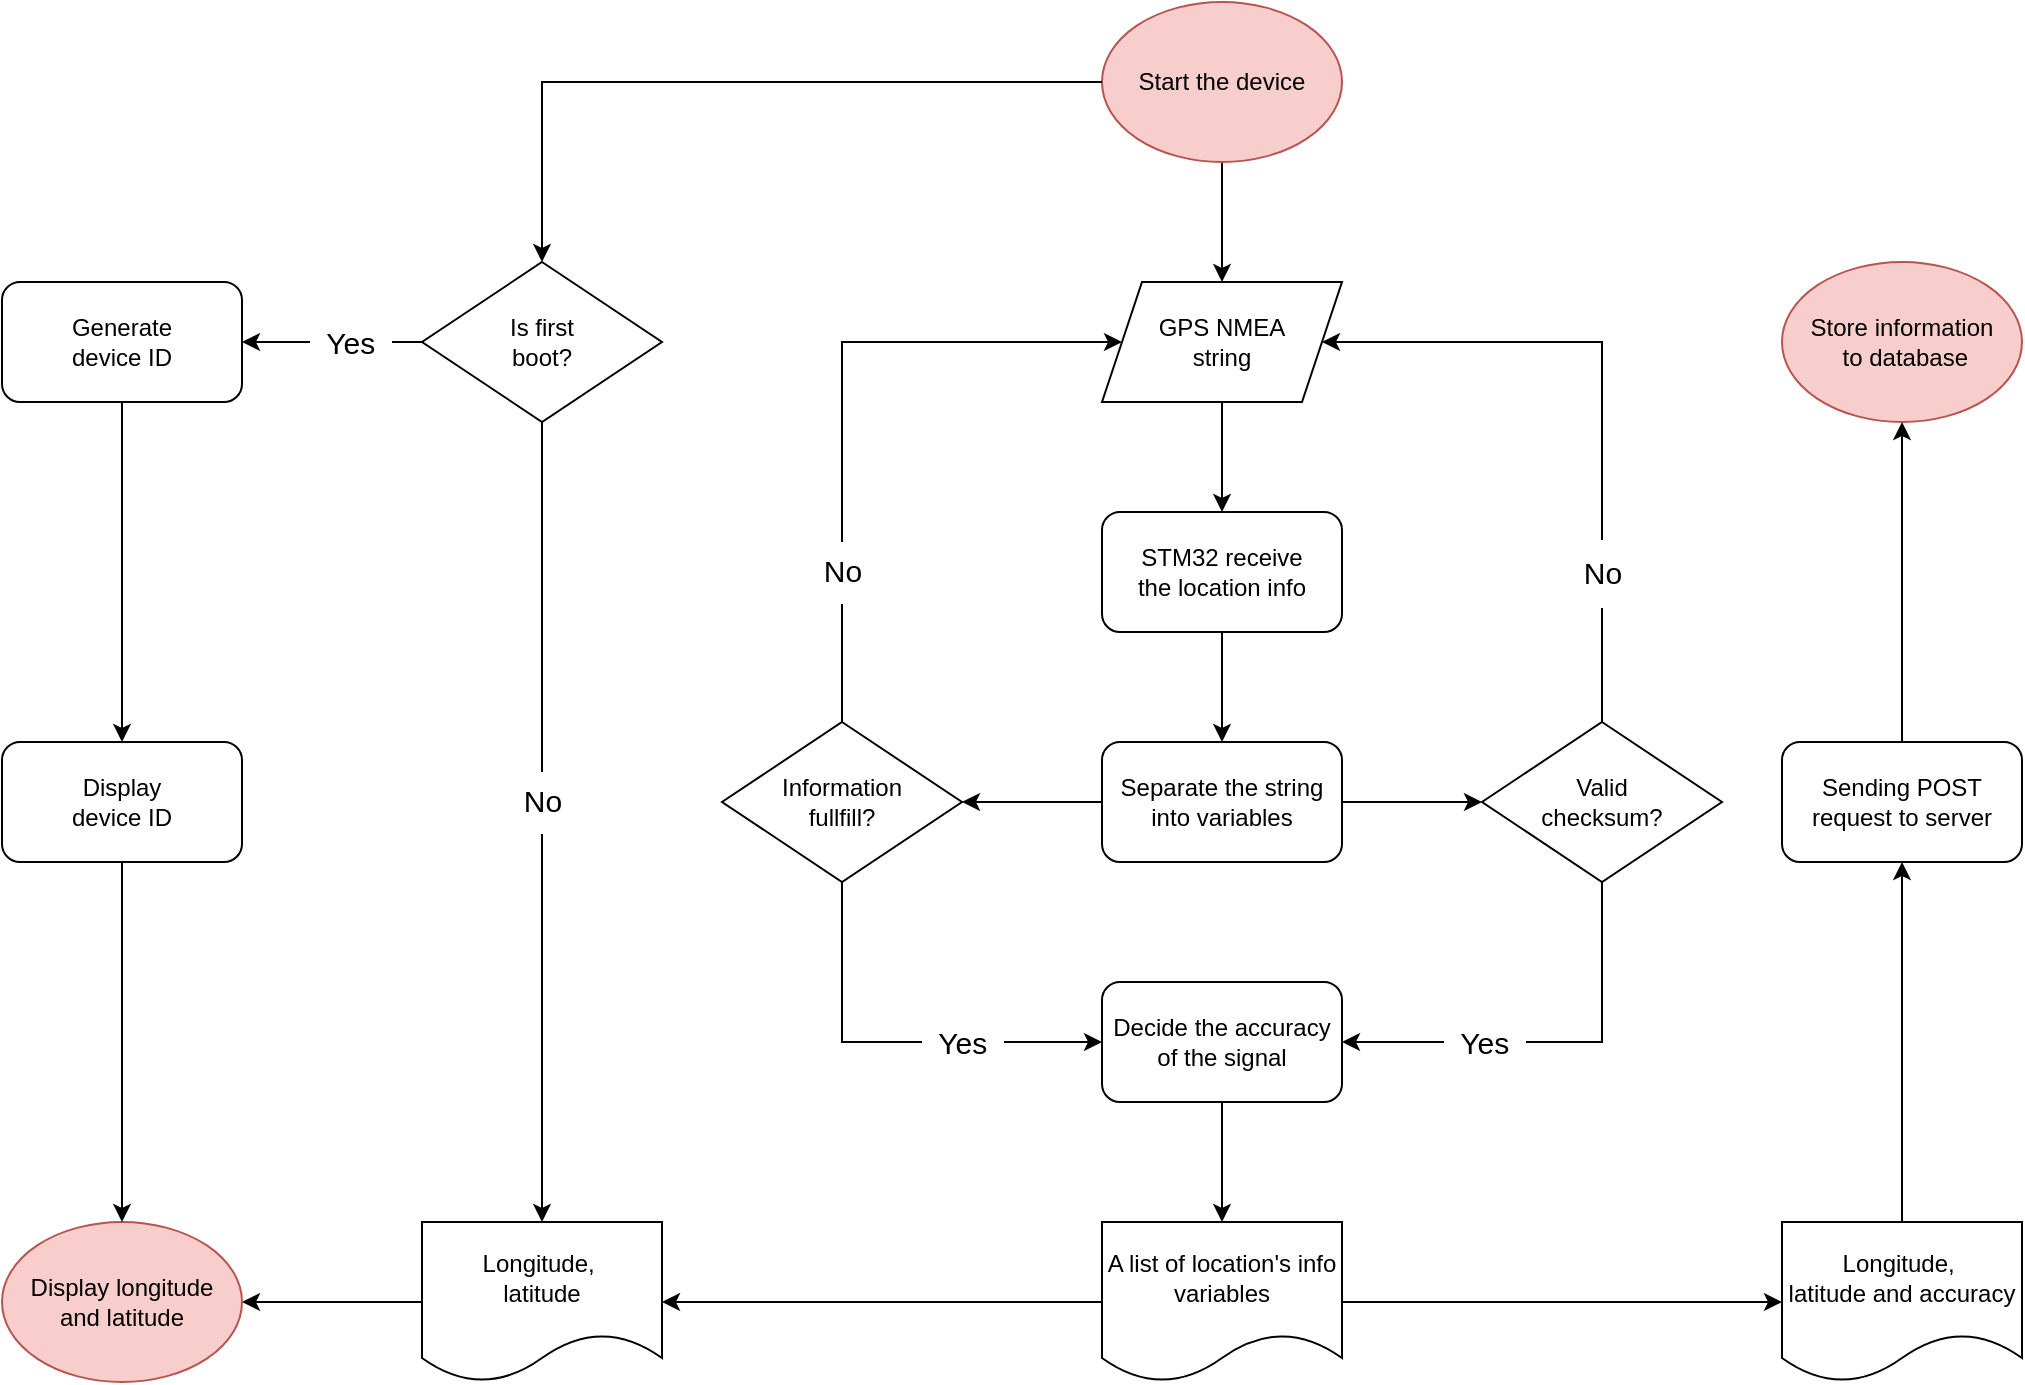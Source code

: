 <mxfile version="24.4.4" type="github">
  <diagram id="C5RBs43oDa-KdzZeNtuy" name="Page-1">
    <mxGraphModel dx="2462" dy="842" grid="1" gridSize="10" guides="1" tooltips="1" connect="1" arrows="1" fold="1" page="1" pageScale="1" pageWidth="827" pageHeight="1169" math="0" shadow="0">
      <root>
        <mxCell id="WIyWlLk6GJQsqaUBKTNV-0" />
        <mxCell id="WIyWlLk6GJQsqaUBKTNV-1" parent="WIyWlLk6GJQsqaUBKTNV-0" />
        <mxCell id="QY73PnqL0mvaGSdbM-cA-14" value="" style="edgeStyle=orthogonalEdgeStyle;rounded=0;orthogonalLoop=1;jettySize=auto;html=1;" edge="1" parent="WIyWlLk6GJQsqaUBKTNV-1" source="QY73PnqL0mvaGSdbM-cA-0" target="QY73PnqL0mvaGSdbM-cA-1">
          <mxGeometry relative="1" as="geometry" />
        </mxCell>
        <mxCell id="QY73PnqL0mvaGSdbM-cA-37" style="edgeStyle=orthogonalEdgeStyle;rounded=0;orthogonalLoop=1;jettySize=auto;html=1;entryX=1;entryY=0.5;entryDx=0;entryDy=0;" edge="1" parent="WIyWlLk6GJQsqaUBKTNV-1" source="QY73PnqL0mvaGSdbM-cA-40" target="QY73PnqL0mvaGSdbM-cA-36">
          <mxGeometry relative="1" as="geometry">
            <Array as="points">
              <mxPoint x="-120" y="500" />
              <mxPoint x="-120" y="500" />
            </Array>
          </mxGeometry>
        </mxCell>
        <mxCell id="QY73PnqL0mvaGSdbM-cA-43" value="&lt;p style=&quot;line-height: 80%;&quot;&gt;&lt;/p&gt;&lt;font style=&quot;font-size: 15px;&quot;&gt;&amp;nbsp; Yes&amp;nbsp;&amp;nbsp; &lt;br&gt;&lt;/font&gt;&lt;p&gt;&lt;/p&gt;" style="edgeLabel;html=1;align=center;verticalAlign=middle;resizable=0;points=[];" vertex="1" connectable="0" parent="QY73PnqL0mvaGSdbM-cA-37">
          <mxGeometry x="-0.25" y="2" relative="1" as="geometry">
            <mxPoint x="-2" y="-2" as="offset" />
          </mxGeometry>
        </mxCell>
        <mxCell id="QY73PnqL0mvaGSdbM-cA-0" value="Start the device" style="ellipse;whiteSpace=wrap;html=1;fillColor=#f8cecc;strokeColor=#b85450;" vertex="1" parent="WIyWlLk6GJQsqaUBKTNV-1">
          <mxGeometry x="300" y="330" width="120" height="80" as="geometry" />
        </mxCell>
        <mxCell id="QY73PnqL0mvaGSdbM-cA-7" value="" style="edgeStyle=orthogonalEdgeStyle;rounded=0;orthogonalLoop=1;jettySize=auto;html=1;" edge="1" parent="WIyWlLk6GJQsqaUBKTNV-1" source="QY73PnqL0mvaGSdbM-cA-1" target="QY73PnqL0mvaGSdbM-cA-6">
          <mxGeometry relative="1" as="geometry" />
        </mxCell>
        <mxCell id="QY73PnqL0mvaGSdbM-cA-1" value="&lt;div&gt;GPS NMEA&lt;/div&gt;&lt;div&gt;string&lt;br&gt;&lt;/div&gt;" style="shape=parallelogram;perimeter=parallelogramPerimeter;whiteSpace=wrap;html=1;fixedSize=1;" vertex="1" parent="WIyWlLk6GJQsqaUBKTNV-1">
          <mxGeometry x="300" y="470" width="120" height="60" as="geometry" />
        </mxCell>
        <mxCell id="QY73PnqL0mvaGSdbM-cA-10" style="edgeStyle=orthogonalEdgeStyle;rounded=0;orthogonalLoop=1;jettySize=auto;html=1;entryX=1;entryY=0.5;entryDx=0;entryDy=0;" edge="1" parent="WIyWlLk6GJQsqaUBKTNV-1" source="QY73PnqL0mvaGSdbM-cA-4" target="QY73PnqL0mvaGSdbM-cA-1">
          <mxGeometry relative="1" as="geometry">
            <Array as="points">
              <mxPoint x="550" y="500" />
            </Array>
          </mxGeometry>
        </mxCell>
        <mxCell id="QY73PnqL0mvaGSdbM-cA-11" value="&lt;p style=&quot;line-height: 80%;&quot;&gt;&lt;/p&gt;&lt;div style=&quot;font-size: 15px; line-height: 80%;&quot;&gt;No&lt;/div&gt;&lt;p&gt;&lt;/p&gt;" style="edgeLabel;html=1;align=center;verticalAlign=middle;resizable=0;points=[];" vertex="1" connectable="0" parent="QY73PnqL0mvaGSdbM-cA-10">
          <mxGeometry x="-0.688" y="-2" relative="1" as="geometry">
            <mxPoint x="-2" y="-24" as="offset" />
          </mxGeometry>
        </mxCell>
        <mxCell id="QY73PnqL0mvaGSdbM-cA-32" style="edgeStyle=orthogonalEdgeStyle;rounded=0;orthogonalLoop=1;jettySize=auto;html=1;entryX=1;entryY=0.5;entryDx=0;entryDy=0;" edge="1" parent="WIyWlLk6GJQsqaUBKTNV-1" source="QY73PnqL0mvaGSdbM-cA-4" target="QY73PnqL0mvaGSdbM-cA-24">
          <mxGeometry relative="1" as="geometry">
            <Array as="points">
              <mxPoint x="550" y="850" />
            </Array>
          </mxGeometry>
        </mxCell>
        <mxCell id="QY73PnqL0mvaGSdbM-cA-34" value="&lt;font style=&quot;font-size: 15px;&quot;&gt;&amp;nbsp; Yes&amp;nbsp;&amp;nbsp; &lt;br&gt;&lt;/font&gt;" style="edgeLabel;html=1;align=center;verticalAlign=middle;resizable=0;points=[];" vertex="1" connectable="0" parent="QY73PnqL0mvaGSdbM-cA-32">
          <mxGeometry x="0.424" relative="1" as="geometry">
            <mxPoint x="10" as="offset" />
          </mxGeometry>
        </mxCell>
        <mxCell id="QY73PnqL0mvaGSdbM-cA-4" value="&lt;div&gt;Valid&lt;/div&gt;&lt;div&gt;checksum?&lt;br&gt;&lt;/div&gt;" style="rhombus;whiteSpace=wrap;html=1;" vertex="1" parent="WIyWlLk6GJQsqaUBKTNV-1">
          <mxGeometry x="490" y="690" width="120" height="80" as="geometry" />
        </mxCell>
        <mxCell id="QY73PnqL0mvaGSdbM-cA-8" style="edgeStyle=orthogonalEdgeStyle;rounded=0;orthogonalLoop=1;jettySize=auto;html=1;entryX=0;entryY=0.5;entryDx=0;entryDy=0;" edge="1" parent="WIyWlLk6GJQsqaUBKTNV-1" source="QY73PnqL0mvaGSdbM-cA-5" target="QY73PnqL0mvaGSdbM-cA-1">
          <mxGeometry relative="1" as="geometry">
            <Array as="points">
              <mxPoint x="170" y="500" />
            </Array>
          </mxGeometry>
        </mxCell>
        <mxCell id="QY73PnqL0mvaGSdbM-cA-12" value="&lt;p style=&quot;line-height: 80%;&quot;&gt;&lt;font style=&quot;font-size: 15px;&quot;&gt;No&lt;/font&gt;&lt;/p&gt;" style="edgeLabel;html=1;align=center;verticalAlign=middle;resizable=0;points=[];" vertex="1" connectable="0" parent="QY73PnqL0mvaGSdbM-cA-8">
          <mxGeometry x="-0.634" relative="1" as="geometry">
            <mxPoint y="-15" as="offset" />
          </mxGeometry>
        </mxCell>
        <mxCell id="QY73PnqL0mvaGSdbM-cA-31" style="edgeStyle=orthogonalEdgeStyle;rounded=0;orthogonalLoop=1;jettySize=auto;html=1;entryX=0;entryY=0.5;entryDx=0;entryDy=0;" edge="1" parent="WIyWlLk6GJQsqaUBKTNV-1" source="QY73PnqL0mvaGSdbM-cA-5" target="QY73PnqL0mvaGSdbM-cA-24">
          <mxGeometry relative="1" as="geometry">
            <Array as="points">
              <mxPoint x="170" y="850" />
            </Array>
          </mxGeometry>
        </mxCell>
        <mxCell id="QY73PnqL0mvaGSdbM-cA-33" value="&lt;font style=&quot;font-size: 15px;&quot;&gt;&amp;nbsp; Yes&amp;nbsp;&amp;nbsp; &lt;br&gt;&lt;/font&gt;" style="edgeLabel;html=1;align=center;verticalAlign=middle;resizable=0;points=[];" vertex="1" connectable="0" parent="QY73PnqL0mvaGSdbM-cA-31">
          <mxGeometry x="0.229" y="-1" relative="1" as="geometry">
            <mxPoint x="11" y="-1" as="offset" />
          </mxGeometry>
        </mxCell>
        <mxCell id="QY73PnqL0mvaGSdbM-cA-5" value="&lt;div&gt;Information&lt;/div&gt;&lt;div&gt;fullfill?&lt;br&gt;&lt;/div&gt;" style="rhombus;whiteSpace=wrap;html=1;" vertex="1" parent="WIyWlLk6GJQsqaUBKTNV-1">
          <mxGeometry x="110" y="690" width="120" height="80" as="geometry" />
        </mxCell>
        <mxCell id="QY73PnqL0mvaGSdbM-cA-21" value="" style="edgeStyle=orthogonalEdgeStyle;rounded=0;orthogonalLoop=1;jettySize=auto;html=1;" edge="1" parent="WIyWlLk6GJQsqaUBKTNV-1" source="QY73PnqL0mvaGSdbM-cA-6" target="QY73PnqL0mvaGSdbM-cA-13">
          <mxGeometry relative="1" as="geometry" />
        </mxCell>
        <mxCell id="QY73PnqL0mvaGSdbM-cA-6" value="&lt;div&gt;STM32 receive&lt;/div&gt;&lt;div&gt;the location info&lt;br&gt;&lt;/div&gt;" style="rounded=1;whiteSpace=wrap;html=1;" vertex="1" parent="WIyWlLk6GJQsqaUBKTNV-1">
          <mxGeometry x="300" y="585" width="120" height="60" as="geometry" />
        </mxCell>
        <mxCell id="QY73PnqL0mvaGSdbM-cA-22" value="" style="edgeStyle=orthogonalEdgeStyle;rounded=0;orthogonalLoop=1;jettySize=auto;html=1;" edge="1" parent="WIyWlLk6GJQsqaUBKTNV-1" source="QY73PnqL0mvaGSdbM-cA-13" target="QY73PnqL0mvaGSdbM-cA-5">
          <mxGeometry relative="1" as="geometry" />
        </mxCell>
        <mxCell id="QY73PnqL0mvaGSdbM-cA-23" value="" style="edgeStyle=orthogonalEdgeStyle;rounded=0;orthogonalLoop=1;jettySize=auto;html=1;" edge="1" parent="WIyWlLk6GJQsqaUBKTNV-1" source="QY73PnqL0mvaGSdbM-cA-13" target="QY73PnqL0mvaGSdbM-cA-4">
          <mxGeometry relative="1" as="geometry" />
        </mxCell>
        <mxCell id="QY73PnqL0mvaGSdbM-cA-13" value="Separate the string into variables" style="rounded=1;whiteSpace=wrap;html=1;" vertex="1" parent="WIyWlLk6GJQsqaUBKTNV-1">
          <mxGeometry x="300" y="700" width="120" height="60" as="geometry" />
        </mxCell>
        <mxCell id="QY73PnqL0mvaGSdbM-cA-29" value="" style="edgeStyle=orthogonalEdgeStyle;rounded=0;orthogonalLoop=1;jettySize=auto;html=1;" edge="1" parent="WIyWlLk6GJQsqaUBKTNV-1" source="QY73PnqL0mvaGSdbM-cA-24" target="QY73PnqL0mvaGSdbM-cA-28">
          <mxGeometry relative="1" as="geometry" />
        </mxCell>
        <mxCell id="QY73PnqL0mvaGSdbM-cA-24" value="Decide the accuracy of the signal" style="rounded=1;whiteSpace=wrap;html=1;" vertex="1" parent="WIyWlLk6GJQsqaUBKTNV-1">
          <mxGeometry x="300" y="820" width="120" height="60" as="geometry" />
        </mxCell>
        <mxCell id="QY73PnqL0mvaGSdbM-cA-39" style="edgeStyle=orthogonalEdgeStyle;rounded=0;orthogonalLoop=1;jettySize=auto;html=1;entryX=1;entryY=0.5;entryDx=0;entryDy=0;" edge="1" parent="WIyWlLk6GJQsqaUBKTNV-1" source="QY73PnqL0mvaGSdbM-cA-28" target="QY73PnqL0mvaGSdbM-cA-35">
          <mxGeometry relative="1" as="geometry" />
        </mxCell>
        <mxCell id="QY73PnqL0mvaGSdbM-cA-52" style="edgeStyle=orthogonalEdgeStyle;rounded=0;orthogonalLoop=1;jettySize=auto;html=1;entryX=0;entryY=0.5;entryDx=0;entryDy=0;" edge="1" parent="WIyWlLk6GJQsqaUBKTNV-1" source="QY73PnqL0mvaGSdbM-cA-28" target="QY73PnqL0mvaGSdbM-cA-51">
          <mxGeometry relative="1" as="geometry" />
        </mxCell>
        <mxCell id="QY73PnqL0mvaGSdbM-cA-28" value="A list of location&#39;s info variables" style="shape=document;whiteSpace=wrap;html=1;boundedLbl=1;" vertex="1" parent="WIyWlLk6GJQsqaUBKTNV-1">
          <mxGeometry x="300" y="940" width="120" height="80" as="geometry" />
        </mxCell>
        <mxCell id="QY73PnqL0mvaGSdbM-cA-45" style="edgeStyle=orthogonalEdgeStyle;rounded=0;orthogonalLoop=1;jettySize=auto;html=1;entryX=1;entryY=0.5;entryDx=0;entryDy=0;" edge="1" parent="WIyWlLk6GJQsqaUBKTNV-1" source="QY73PnqL0mvaGSdbM-cA-35" target="QY73PnqL0mvaGSdbM-cA-44">
          <mxGeometry relative="1" as="geometry" />
        </mxCell>
        <mxCell id="QY73PnqL0mvaGSdbM-cA-35" value="&lt;div&gt;Longitude,&amp;nbsp;&lt;/div&gt;&lt;div&gt;latitude&lt;/div&gt;" style="shape=document;whiteSpace=wrap;html=1;boundedLbl=1;" vertex="1" parent="WIyWlLk6GJQsqaUBKTNV-1">
          <mxGeometry x="-40" y="940" width="120" height="80" as="geometry" />
        </mxCell>
        <mxCell id="QY73PnqL0mvaGSdbM-cA-47" style="edgeStyle=orthogonalEdgeStyle;rounded=0;orthogonalLoop=1;jettySize=auto;html=1;entryX=0.5;entryY=0;entryDx=0;entryDy=0;" edge="1" parent="WIyWlLk6GJQsqaUBKTNV-1" source="QY73PnqL0mvaGSdbM-cA-36" target="QY73PnqL0mvaGSdbM-cA-46">
          <mxGeometry relative="1" as="geometry" />
        </mxCell>
        <mxCell id="QY73PnqL0mvaGSdbM-cA-36" value="&lt;div&gt;Generate&lt;/div&gt;&lt;div&gt;device ID&lt;br&gt;&lt;/div&gt;" style="rounded=1;whiteSpace=wrap;html=1;" vertex="1" parent="WIyWlLk6GJQsqaUBKTNV-1">
          <mxGeometry x="-250" y="470" width="120" height="60" as="geometry" />
        </mxCell>
        <mxCell id="QY73PnqL0mvaGSdbM-cA-41" value="" style="edgeStyle=orthogonalEdgeStyle;rounded=0;orthogonalLoop=1;jettySize=auto;html=1;entryX=0.5;entryY=0;entryDx=0;entryDy=0;" edge="1" parent="WIyWlLk6GJQsqaUBKTNV-1" source="QY73PnqL0mvaGSdbM-cA-0" target="QY73PnqL0mvaGSdbM-cA-40">
          <mxGeometry relative="1" as="geometry">
            <mxPoint x="350" y="370" as="sourcePoint" />
            <mxPoint x="20" y="700" as="targetPoint" />
          </mxGeometry>
        </mxCell>
        <mxCell id="QY73PnqL0mvaGSdbM-cA-49" style="edgeStyle=orthogonalEdgeStyle;rounded=0;orthogonalLoop=1;jettySize=auto;html=1;entryX=0.5;entryY=0;entryDx=0;entryDy=0;" edge="1" parent="WIyWlLk6GJQsqaUBKTNV-1" source="QY73PnqL0mvaGSdbM-cA-40" target="QY73PnqL0mvaGSdbM-cA-35">
          <mxGeometry relative="1" as="geometry" />
        </mxCell>
        <mxCell id="QY73PnqL0mvaGSdbM-cA-50" value="&lt;p style=&quot;line-height: 80%;&quot;&gt;&lt;font style=&quot;font-size: 15px;&quot;&gt;No&lt;/font&gt;&lt;/p&gt;" style="edgeLabel;html=1;align=center;verticalAlign=middle;resizable=0;points=[];" vertex="1" connectable="0" parent="QY73PnqL0mvaGSdbM-cA-49">
          <mxGeometry x="-0.06" y="1" relative="1" as="geometry">
            <mxPoint x="-1" y="2" as="offset" />
          </mxGeometry>
        </mxCell>
        <mxCell id="QY73PnqL0mvaGSdbM-cA-40" value="&lt;div&gt;Is first&lt;/div&gt;&lt;div&gt;boot?&lt;br&gt;&lt;/div&gt;" style="rhombus;whiteSpace=wrap;html=1;" vertex="1" parent="WIyWlLk6GJQsqaUBKTNV-1">
          <mxGeometry x="-40" y="460" width="120" height="80" as="geometry" />
        </mxCell>
        <mxCell id="QY73PnqL0mvaGSdbM-cA-44" value="&lt;div&gt;Display longitude&lt;/div&gt;&lt;div&gt;and latitude&lt;br&gt;&lt;/div&gt;" style="ellipse;whiteSpace=wrap;html=1;fillColor=#f8cecc;strokeColor=#b85450;" vertex="1" parent="WIyWlLk6GJQsqaUBKTNV-1">
          <mxGeometry x="-250" y="940" width="120" height="80" as="geometry" />
        </mxCell>
        <mxCell id="QY73PnqL0mvaGSdbM-cA-48" style="edgeStyle=orthogonalEdgeStyle;rounded=0;orthogonalLoop=1;jettySize=auto;html=1;entryX=0.5;entryY=0;entryDx=0;entryDy=0;" edge="1" parent="WIyWlLk6GJQsqaUBKTNV-1" source="QY73PnqL0mvaGSdbM-cA-46" target="QY73PnqL0mvaGSdbM-cA-44">
          <mxGeometry relative="1" as="geometry" />
        </mxCell>
        <mxCell id="QY73PnqL0mvaGSdbM-cA-46" value="&lt;div&gt;Display&lt;/div&gt;&lt;div&gt;device ID&lt;br&gt;&lt;/div&gt;" style="rounded=1;whiteSpace=wrap;html=1;" vertex="1" parent="WIyWlLk6GJQsqaUBKTNV-1">
          <mxGeometry x="-250" y="700" width="120" height="60" as="geometry" />
        </mxCell>
        <mxCell id="QY73PnqL0mvaGSdbM-cA-54" style="edgeStyle=orthogonalEdgeStyle;rounded=0;orthogonalLoop=1;jettySize=auto;html=1;entryX=0.5;entryY=1;entryDx=0;entryDy=0;" edge="1" parent="WIyWlLk6GJQsqaUBKTNV-1" source="QY73PnqL0mvaGSdbM-cA-51" target="QY73PnqL0mvaGSdbM-cA-53">
          <mxGeometry relative="1" as="geometry" />
        </mxCell>
        <mxCell id="QY73PnqL0mvaGSdbM-cA-51" value="&lt;div&gt;Longitude,&amp;nbsp;&lt;/div&gt;&lt;div&gt;latitude and accuracy&lt;br&gt;&lt;/div&gt;" style="shape=document;whiteSpace=wrap;html=1;boundedLbl=1;" vertex="1" parent="WIyWlLk6GJQsqaUBKTNV-1">
          <mxGeometry x="640" y="940" width="120" height="80" as="geometry" />
        </mxCell>
        <mxCell id="QY73PnqL0mvaGSdbM-cA-57" style="edgeStyle=orthogonalEdgeStyle;rounded=0;orthogonalLoop=1;jettySize=auto;html=1;entryX=0.5;entryY=1;entryDx=0;entryDy=0;" edge="1" parent="WIyWlLk6GJQsqaUBKTNV-1" source="QY73PnqL0mvaGSdbM-cA-53" target="QY73PnqL0mvaGSdbM-cA-56">
          <mxGeometry relative="1" as="geometry" />
        </mxCell>
        <mxCell id="QY73PnqL0mvaGSdbM-cA-53" value="Sending POST request to server" style="rounded=1;whiteSpace=wrap;html=1;" vertex="1" parent="WIyWlLk6GJQsqaUBKTNV-1">
          <mxGeometry x="640" y="700" width="120" height="60" as="geometry" />
        </mxCell>
        <mxCell id="QY73PnqL0mvaGSdbM-cA-56" value="&lt;div&gt;Store information&lt;/div&gt;&lt;div&gt;&amp;nbsp;to database&lt;/div&gt;" style="ellipse;whiteSpace=wrap;html=1;fillColor=#f8cecc;strokeColor=#b85450;" vertex="1" parent="WIyWlLk6GJQsqaUBKTNV-1">
          <mxGeometry x="640" y="460" width="120" height="80" as="geometry" />
        </mxCell>
      </root>
    </mxGraphModel>
  </diagram>
</mxfile>
